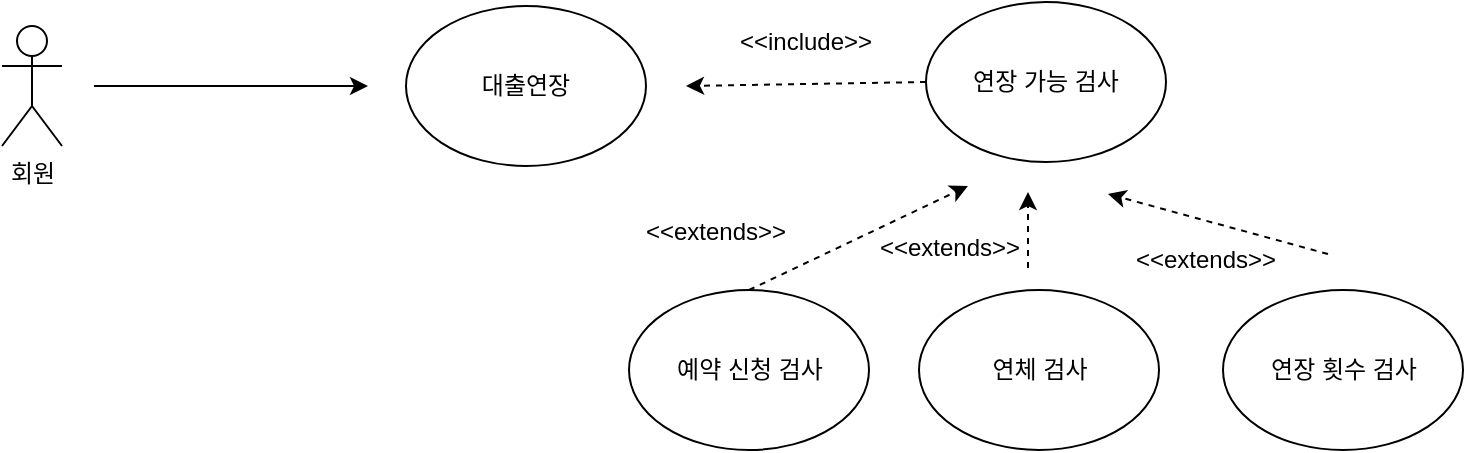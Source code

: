 <mxfile version="14.4.3" type="device"><diagram id="C5RBs43oDa-KdzZeNtuy" name="Page-1"><mxGraphModel dx="944" dy="632" grid="0" gridSize="10" guides="1" tooltips="1" connect="1" arrows="1" fold="1" page="1" pageScale="1" pageWidth="827" pageHeight="1169" math="0" shadow="0"><root><mxCell id="WIyWlLk6GJQsqaUBKTNV-0"/><mxCell id="WIyWlLk6GJQsqaUBKTNV-1" parent="WIyWlLk6GJQsqaUBKTNV-0"/><mxCell id="_ReA7z2T-3jk64GW6QYI-0" value="회원" style="shape=umlActor;verticalLabelPosition=bottom;verticalAlign=top;html=1;outlineConnect=0;" vertex="1" parent="WIyWlLk6GJQsqaUBKTNV-1"><mxGeometry x="51" y="169" width="30" height="60" as="geometry"/></mxCell><mxCell id="_ReA7z2T-3jk64GW6QYI-1" value="대출연장" style="ellipse;whiteSpace=wrap;html=1;" vertex="1" parent="WIyWlLk6GJQsqaUBKTNV-1"><mxGeometry x="253" y="159" width="120" height="80" as="geometry"/></mxCell><mxCell id="_ReA7z2T-3jk64GW6QYI-2" value="" style="endArrow=classic;html=1;" edge="1" parent="WIyWlLk6GJQsqaUBKTNV-1"><mxGeometry width="50" height="50" relative="1" as="geometry"><mxPoint x="97" y="199" as="sourcePoint"/><mxPoint x="234" y="199" as="targetPoint"/></mxGeometry></mxCell><mxCell id="_ReA7z2T-3jk64GW6QYI-3" value="연장 가능 검사" style="ellipse;whiteSpace=wrap;html=1;" vertex="1" parent="WIyWlLk6GJQsqaUBKTNV-1"><mxGeometry x="513" y="157" width="120" height="80" as="geometry"/></mxCell><mxCell id="_ReA7z2T-3jk64GW6QYI-5" value="" style="endArrow=classic;html=1;exitX=0;exitY=0.5;exitDx=0;exitDy=0;dashed=1;" edge="1" parent="WIyWlLk6GJQsqaUBKTNV-1" source="_ReA7z2T-3jk64GW6QYI-3"><mxGeometry width="50" height="50" relative="1" as="geometry"><mxPoint x="331" y="350" as="sourcePoint"/><mxPoint x="393" y="199" as="targetPoint"/></mxGeometry></mxCell><mxCell id="_ReA7z2T-3jk64GW6QYI-8" value="&amp;lt;&amp;lt;include&amp;gt;&amp;gt;" style="text;html=1;strokeColor=none;fillColor=none;align=center;verticalAlign=middle;whiteSpace=wrap;rounded=0;" vertex="1" parent="WIyWlLk6GJQsqaUBKTNV-1"><mxGeometry x="433" y="169" width="40" height="16" as="geometry"/></mxCell><mxCell id="_ReA7z2T-3jk64GW6QYI-9" value="연체 검사" style="ellipse;whiteSpace=wrap;html=1;" vertex="1" parent="WIyWlLk6GJQsqaUBKTNV-1"><mxGeometry x="509.5" y="301" width="120" height="80" as="geometry"/></mxCell><mxCell id="_ReA7z2T-3jk64GW6QYI-10" value="연장 횟수 검사" style="ellipse;whiteSpace=wrap;html=1;" vertex="1" parent="WIyWlLk6GJQsqaUBKTNV-1"><mxGeometry x="661.5" y="301" width="120" height="80" as="geometry"/></mxCell><mxCell id="_ReA7z2T-3jk64GW6QYI-11" value="예약 신청 검사" style="ellipse;whiteSpace=wrap;html=1;" vertex="1" parent="WIyWlLk6GJQsqaUBKTNV-1"><mxGeometry x="364.5" y="301" width="120" height="80" as="geometry"/></mxCell><mxCell id="_ReA7z2T-3jk64GW6QYI-12" value="" style="endArrow=classic;html=1;dashed=1;exitX=0.5;exitY=0;exitDx=0;exitDy=0;" edge="1" parent="WIyWlLk6GJQsqaUBKTNV-1" source="_ReA7z2T-3jk64GW6QYI-11"><mxGeometry width="50" height="50" relative="1" as="geometry"><mxPoint x="387" y="350" as="sourcePoint"/><mxPoint x="534" y="249" as="targetPoint"/></mxGeometry></mxCell><mxCell id="_ReA7z2T-3jk64GW6QYI-13" value="" style="endArrow=classic;html=1;dashed=1;" edge="1" parent="WIyWlLk6GJQsqaUBKTNV-1"><mxGeometry width="50" height="50" relative="1" as="geometry"><mxPoint x="564" y="290" as="sourcePoint"/><mxPoint x="564" y="252" as="targetPoint"/></mxGeometry></mxCell><mxCell id="_ReA7z2T-3jk64GW6QYI-14" value="" style="endArrow=classic;html=1;dashed=1;" edge="1" parent="WIyWlLk6GJQsqaUBKTNV-1"><mxGeometry width="50" height="50" relative="1" as="geometry"><mxPoint x="714" y="283" as="sourcePoint"/><mxPoint x="604" y="253" as="targetPoint"/></mxGeometry></mxCell><mxCell id="_ReA7z2T-3jk64GW6QYI-15" value="&amp;lt;&amp;lt;extends&amp;gt;&amp;gt;" style="text;html=1;strokeColor=none;fillColor=none;align=center;verticalAlign=middle;whiteSpace=wrap;rounded=0;" vertex="1" parent="WIyWlLk6GJQsqaUBKTNV-1"><mxGeometry x="388" y="262" width="40" height="20" as="geometry"/></mxCell><mxCell id="_ReA7z2T-3jk64GW6QYI-16" value="&amp;lt;&amp;lt;extends&amp;gt;&amp;gt;" style="text;html=1;strokeColor=none;fillColor=none;align=center;verticalAlign=middle;whiteSpace=wrap;rounded=0;" vertex="1" parent="WIyWlLk6GJQsqaUBKTNV-1"><mxGeometry x="505" y="270" width="40" height="20" as="geometry"/></mxCell><mxCell id="_ReA7z2T-3jk64GW6QYI-17" value="&amp;lt;&amp;lt;extends&amp;gt;&amp;gt;" style="text;html=1;strokeColor=none;fillColor=none;align=center;verticalAlign=middle;whiteSpace=wrap;rounded=0;" vertex="1" parent="WIyWlLk6GJQsqaUBKTNV-1"><mxGeometry x="633" y="276" width="40" height="20" as="geometry"/></mxCell></root></mxGraphModel></diagram></mxfile>